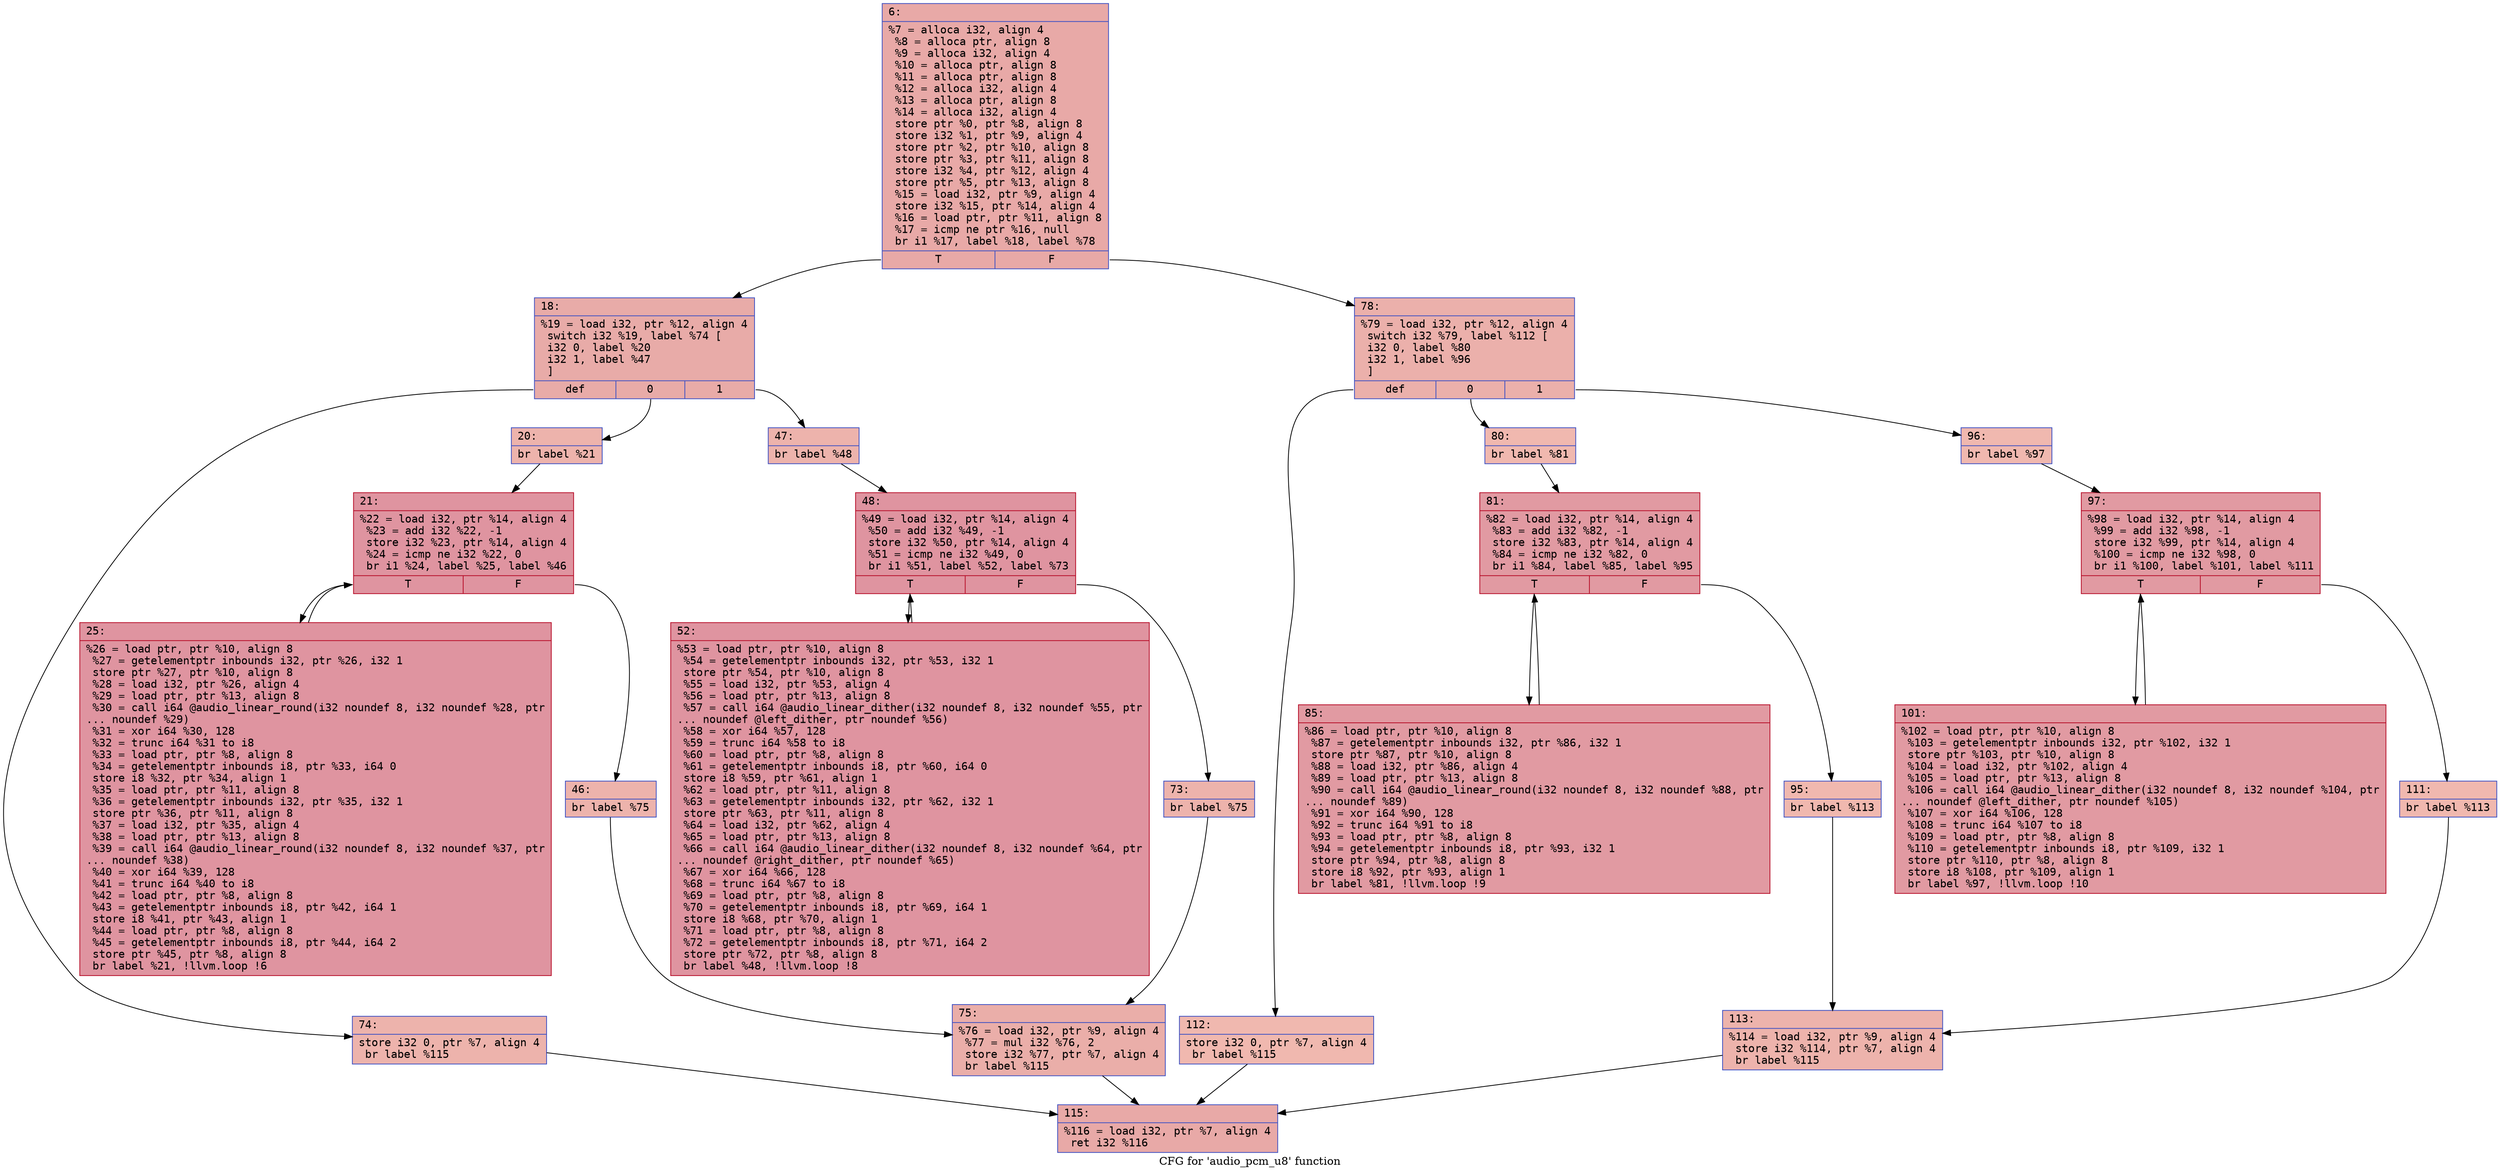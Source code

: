 digraph "CFG for 'audio_pcm_u8' function" {
	label="CFG for 'audio_pcm_u8' function";

	Node0x6000022df6b0 [shape=record,color="#3d50c3ff", style=filled, fillcolor="#ca3b3770" fontname="Courier",label="{6:\l|  %7 = alloca i32, align 4\l  %8 = alloca ptr, align 8\l  %9 = alloca i32, align 4\l  %10 = alloca ptr, align 8\l  %11 = alloca ptr, align 8\l  %12 = alloca i32, align 4\l  %13 = alloca ptr, align 8\l  %14 = alloca i32, align 4\l  store ptr %0, ptr %8, align 8\l  store i32 %1, ptr %9, align 4\l  store ptr %2, ptr %10, align 8\l  store ptr %3, ptr %11, align 8\l  store i32 %4, ptr %12, align 4\l  store ptr %5, ptr %13, align 8\l  %15 = load i32, ptr %9, align 4\l  store i32 %15, ptr %14, align 4\l  %16 = load ptr, ptr %11, align 8\l  %17 = icmp ne ptr %16, null\l  br i1 %17, label %18, label %78\l|{<s0>T|<s1>F}}"];
	Node0x6000022df6b0:s0 -> Node0x6000022df700[tooltip="6 -> 18\nProbability 62.50%" ];
	Node0x6000022df6b0:s1 -> Node0x6000022dfa70[tooltip="6 -> 78\nProbability 37.50%" ];
	Node0x6000022df700 [shape=record,color="#3d50c3ff", style=filled, fillcolor="#cc403a70" fontname="Courier",label="{18:\l|  %19 = load i32, ptr %12, align 4\l  switch i32 %19, label %74 [\l    i32 0, label %20\l    i32 1, label %47\l  ]\l|{<s0>def|<s1>0|<s2>1}}"];
	Node0x6000022df700:s0 -> Node0x6000022df9d0[tooltip="18 -> 74\nProbability 33.33%" ];
	Node0x6000022df700:s1 -> Node0x6000022df750[tooltip="18 -> 20\nProbability 33.33%" ];
	Node0x6000022df700:s2 -> Node0x6000022df890[tooltip="18 -> 47\nProbability 33.33%" ];
	Node0x6000022df750 [shape=record,color="#3d50c3ff", style=filled, fillcolor="#d6524470" fontname="Courier",label="{20:\l|  br label %21\l}"];
	Node0x6000022df750 -> Node0x6000022df7a0[tooltip="20 -> 21\nProbability 100.00%" ];
	Node0x6000022df7a0 [shape=record,color="#b70d28ff", style=filled, fillcolor="#b70d2870" fontname="Courier",label="{21:\l|  %22 = load i32, ptr %14, align 4\l  %23 = add i32 %22, -1\l  store i32 %23, ptr %14, align 4\l  %24 = icmp ne i32 %22, 0\l  br i1 %24, label %25, label %46\l|{<s0>T|<s1>F}}"];
	Node0x6000022df7a0:s0 -> Node0x6000022df7f0[tooltip="21 -> 25\nProbability 96.88%" ];
	Node0x6000022df7a0:s1 -> Node0x6000022df840[tooltip="21 -> 46\nProbability 3.12%" ];
	Node0x6000022df7f0 [shape=record,color="#b70d28ff", style=filled, fillcolor="#b70d2870" fontname="Courier",label="{25:\l|  %26 = load ptr, ptr %10, align 8\l  %27 = getelementptr inbounds i32, ptr %26, i32 1\l  store ptr %27, ptr %10, align 8\l  %28 = load i32, ptr %26, align 4\l  %29 = load ptr, ptr %13, align 8\l  %30 = call i64 @audio_linear_round(i32 noundef 8, i32 noundef %28, ptr\l... noundef %29)\l  %31 = xor i64 %30, 128\l  %32 = trunc i64 %31 to i8\l  %33 = load ptr, ptr %8, align 8\l  %34 = getelementptr inbounds i8, ptr %33, i64 0\l  store i8 %32, ptr %34, align 1\l  %35 = load ptr, ptr %11, align 8\l  %36 = getelementptr inbounds i32, ptr %35, i32 1\l  store ptr %36, ptr %11, align 8\l  %37 = load i32, ptr %35, align 4\l  %38 = load ptr, ptr %13, align 8\l  %39 = call i64 @audio_linear_round(i32 noundef 8, i32 noundef %37, ptr\l... noundef %38)\l  %40 = xor i64 %39, 128\l  %41 = trunc i64 %40 to i8\l  %42 = load ptr, ptr %8, align 8\l  %43 = getelementptr inbounds i8, ptr %42, i64 1\l  store i8 %41, ptr %43, align 1\l  %44 = load ptr, ptr %8, align 8\l  %45 = getelementptr inbounds i8, ptr %44, i64 2\l  store ptr %45, ptr %8, align 8\l  br label %21, !llvm.loop !6\l}"];
	Node0x6000022df7f0 -> Node0x6000022df7a0[tooltip="25 -> 21\nProbability 100.00%" ];
	Node0x6000022df840 [shape=record,color="#3d50c3ff", style=filled, fillcolor="#d6524470" fontname="Courier",label="{46:\l|  br label %75\l}"];
	Node0x6000022df840 -> Node0x6000022dfa20[tooltip="46 -> 75\nProbability 100.00%" ];
	Node0x6000022df890 [shape=record,color="#3d50c3ff", style=filled, fillcolor="#d6524470" fontname="Courier",label="{47:\l|  br label %48\l}"];
	Node0x6000022df890 -> Node0x6000022df8e0[tooltip="47 -> 48\nProbability 100.00%" ];
	Node0x6000022df8e0 [shape=record,color="#b70d28ff", style=filled, fillcolor="#b70d2870" fontname="Courier",label="{48:\l|  %49 = load i32, ptr %14, align 4\l  %50 = add i32 %49, -1\l  store i32 %50, ptr %14, align 4\l  %51 = icmp ne i32 %49, 0\l  br i1 %51, label %52, label %73\l|{<s0>T|<s1>F}}"];
	Node0x6000022df8e0:s0 -> Node0x6000022df930[tooltip="48 -> 52\nProbability 96.88%" ];
	Node0x6000022df8e0:s1 -> Node0x6000022df980[tooltip="48 -> 73\nProbability 3.12%" ];
	Node0x6000022df930 [shape=record,color="#b70d28ff", style=filled, fillcolor="#b70d2870" fontname="Courier",label="{52:\l|  %53 = load ptr, ptr %10, align 8\l  %54 = getelementptr inbounds i32, ptr %53, i32 1\l  store ptr %54, ptr %10, align 8\l  %55 = load i32, ptr %53, align 4\l  %56 = load ptr, ptr %13, align 8\l  %57 = call i64 @audio_linear_dither(i32 noundef 8, i32 noundef %55, ptr\l... noundef @left_dither, ptr noundef %56)\l  %58 = xor i64 %57, 128\l  %59 = trunc i64 %58 to i8\l  %60 = load ptr, ptr %8, align 8\l  %61 = getelementptr inbounds i8, ptr %60, i64 0\l  store i8 %59, ptr %61, align 1\l  %62 = load ptr, ptr %11, align 8\l  %63 = getelementptr inbounds i32, ptr %62, i32 1\l  store ptr %63, ptr %11, align 8\l  %64 = load i32, ptr %62, align 4\l  %65 = load ptr, ptr %13, align 8\l  %66 = call i64 @audio_linear_dither(i32 noundef 8, i32 noundef %64, ptr\l... noundef @right_dither, ptr noundef %65)\l  %67 = xor i64 %66, 128\l  %68 = trunc i64 %67 to i8\l  %69 = load ptr, ptr %8, align 8\l  %70 = getelementptr inbounds i8, ptr %69, i64 1\l  store i8 %68, ptr %70, align 1\l  %71 = load ptr, ptr %8, align 8\l  %72 = getelementptr inbounds i8, ptr %71, i64 2\l  store ptr %72, ptr %8, align 8\l  br label %48, !llvm.loop !8\l}"];
	Node0x6000022df930 -> Node0x6000022df8e0[tooltip="52 -> 48\nProbability 100.00%" ];
	Node0x6000022df980 [shape=record,color="#3d50c3ff", style=filled, fillcolor="#d6524470" fontname="Courier",label="{73:\l|  br label %75\l}"];
	Node0x6000022df980 -> Node0x6000022dfa20[tooltip="73 -> 75\nProbability 100.00%" ];
	Node0x6000022df9d0 [shape=record,color="#3d50c3ff", style=filled, fillcolor="#d6524470" fontname="Courier",label="{74:\l|  store i32 0, ptr %7, align 4\l  br label %115\l}"];
	Node0x6000022df9d0 -> Node0x6000022dfde0[tooltip="74 -> 115\nProbability 100.00%" ];
	Node0x6000022dfa20 [shape=record,color="#3d50c3ff", style=filled, fillcolor="#d0473d70" fontname="Courier",label="{75:\l|  %76 = load i32, ptr %9, align 4\l  %77 = mul i32 %76, 2\l  store i32 %77, ptr %7, align 4\l  br label %115\l}"];
	Node0x6000022dfa20 -> Node0x6000022dfde0[tooltip="75 -> 115\nProbability 100.00%" ];
	Node0x6000022dfa70 [shape=record,color="#3d50c3ff", style=filled, fillcolor="#d24b4070" fontname="Courier",label="{78:\l|  %79 = load i32, ptr %12, align 4\l  switch i32 %79, label %112 [\l    i32 0, label %80\l    i32 1, label %96\l  ]\l|{<s0>def|<s1>0|<s2>1}}"];
	Node0x6000022dfa70:s0 -> Node0x6000022dfd40[tooltip="78 -> 112\nProbability 33.33%" ];
	Node0x6000022dfa70:s1 -> Node0x6000022dfac0[tooltip="78 -> 80\nProbability 33.33%" ];
	Node0x6000022dfa70:s2 -> Node0x6000022dfc00[tooltip="78 -> 96\nProbability 33.33%" ];
	Node0x6000022dfac0 [shape=record,color="#3d50c3ff", style=filled, fillcolor="#dc5d4a70" fontname="Courier",label="{80:\l|  br label %81\l}"];
	Node0x6000022dfac0 -> Node0x6000022dfb10[tooltip="80 -> 81\nProbability 100.00%" ];
	Node0x6000022dfb10 [shape=record,color="#b70d28ff", style=filled, fillcolor="#bb1b2c70" fontname="Courier",label="{81:\l|  %82 = load i32, ptr %14, align 4\l  %83 = add i32 %82, -1\l  store i32 %83, ptr %14, align 4\l  %84 = icmp ne i32 %82, 0\l  br i1 %84, label %85, label %95\l|{<s0>T|<s1>F}}"];
	Node0x6000022dfb10:s0 -> Node0x6000022dfb60[tooltip="81 -> 85\nProbability 96.88%" ];
	Node0x6000022dfb10:s1 -> Node0x6000022dfbb0[tooltip="81 -> 95\nProbability 3.12%" ];
	Node0x6000022dfb60 [shape=record,color="#b70d28ff", style=filled, fillcolor="#bb1b2c70" fontname="Courier",label="{85:\l|  %86 = load ptr, ptr %10, align 8\l  %87 = getelementptr inbounds i32, ptr %86, i32 1\l  store ptr %87, ptr %10, align 8\l  %88 = load i32, ptr %86, align 4\l  %89 = load ptr, ptr %13, align 8\l  %90 = call i64 @audio_linear_round(i32 noundef 8, i32 noundef %88, ptr\l... noundef %89)\l  %91 = xor i64 %90, 128\l  %92 = trunc i64 %91 to i8\l  %93 = load ptr, ptr %8, align 8\l  %94 = getelementptr inbounds i8, ptr %93, i32 1\l  store ptr %94, ptr %8, align 8\l  store i8 %92, ptr %93, align 1\l  br label %81, !llvm.loop !9\l}"];
	Node0x6000022dfb60 -> Node0x6000022dfb10[tooltip="85 -> 81\nProbability 100.00%" ];
	Node0x6000022dfbb0 [shape=record,color="#3d50c3ff", style=filled, fillcolor="#dc5d4a70" fontname="Courier",label="{95:\l|  br label %113\l}"];
	Node0x6000022dfbb0 -> Node0x6000022dfd90[tooltip="95 -> 113\nProbability 100.00%" ];
	Node0x6000022dfc00 [shape=record,color="#3d50c3ff", style=filled, fillcolor="#dc5d4a70" fontname="Courier",label="{96:\l|  br label %97\l}"];
	Node0x6000022dfc00 -> Node0x6000022dfc50[tooltip="96 -> 97\nProbability 100.00%" ];
	Node0x6000022dfc50 [shape=record,color="#b70d28ff", style=filled, fillcolor="#bb1b2c70" fontname="Courier",label="{97:\l|  %98 = load i32, ptr %14, align 4\l  %99 = add i32 %98, -1\l  store i32 %99, ptr %14, align 4\l  %100 = icmp ne i32 %98, 0\l  br i1 %100, label %101, label %111\l|{<s0>T|<s1>F}}"];
	Node0x6000022dfc50:s0 -> Node0x6000022dfca0[tooltip="97 -> 101\nProbability 96.88%" ];
	Node0x6000022dfc50:s1 -> Node0x6000022dfcf0[tooltip="97 -> 111\nProbability 3.12%" ];
	Node0x6000022dfca0 [shape=record,color="#b70d28ff", style=filled, fillcolor="#bb1b2c70" fontname="Courier",label="{101:\l|  %102 = load ptr, ptr %10, align 8\l  %103 = getelementptr inbounds i32, ptr %102, i32 1\l  store ptr %103, ptr %10, align 8\l  %104 = load i32, ptr %102, align 4\l  %105 = load ptr, ptr %13, align 8\l  %106 = call i64 @audio_linear_dither(i32 noundef 8, i32 noundef %104, ptr\l... noundef @left_dither, ptr noundef %105)\l  %107 = xor i64 %106, 128\l  %108 = trunc i64 %107 to i8\l  %109 = load ptr, ptr %8, align 8\l  %110 = getelementptr inbounds i8, ptr %109, i32 1\l  store ptr %110, ptr %8, align 8\l  store i8 %108, ptr %109, align 1\l  br label %97, !llvm.loop !10\l}"];
	Node0x6000022dfca0 -> Node0x6000022dfc50[tooltip="101 -> 97\nProbability 100.00%" ];
	Node0x6000022dfcf0 [shape=record,color="#3d50c3ff", style=filled, fillcolor="#dc5d4a70" fontname="Courier",label="{111:\l|  br label %113\l}"];
	Node0x6000022dfcf0 -> Node0x6000022dfd90[tooltip="111 -> 113\nProbability 100.00%" ];
	Node0x6000022dfd40 [shape=record,color="#3d50c3ff", style=filled, fillcolor="#dc5d4a70" fontname="Courier",label="{112:\l|  store i32 0, ptr %7, align 4\l  br label %115\l}"];
	Node0x6000022dfd40 -> Node0x6000022dfde0[tooltip="112 -> 115\nProbability 100.00%" ];
	Node0x6000022dfd90 [shape=record,color="#3d50c3ff", style=filled, fillcolor="#d6524470" fontname="Courier",label="{113:\l|  %114 = load i32, ptr %9, align 4\l  store i32 %114, ptr %7, align 4\l  br label %115\l}"];
	Node0x6000022dfd90 -> Node0x6000022dfde0[tooltip="113 -> 115\nProbability 100.00%" ];
	Node0x6000022dfde0 [shape=record,color="#3d50c3ff", style=filled, fillcolor="#ca3b3770" fontname="Courier",label="{115:\l|  %116 = load i32, ptr %7, align 4\l  ret i32 %116\l}"];
}
